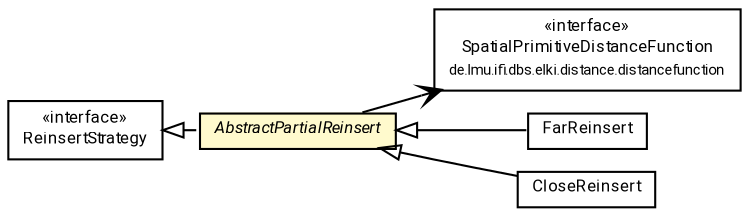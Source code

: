 #!/usr/local/bin/dot
#
# Class diagram 
# Generated by UMLGraph version R5_7_2-60-g0e99a6 (http://www.spinellis.gr/umlgraph/)
#

digraph G {
	graph [fontnames="svg"]
	edge [fontname="Roboto",fontsize=7,labelfontname="Roboto",labelfontsize=7,color="black"];
	node [fontname="Roboto",fontcolor="black",fontsize=8,shape=plaintext,margin=0,width=0,height=0];
	nodesep=0.15;
	ranksep=0.25;
	rankdir=LR;
	// de.lmu.ifi.dbs.elki.distance.distancefunction.SpatialPrimitiveDistanceFunction<V extends de.lmu.ifi.dbs.elki.data.spatial.SpatialComparable>
	c1244143 [label=<<table title="de.lmu.ifi.dbs.elki.distance.distancefunction.SpatialPrimitiveDistanceFunction" border="0" cellborder="1" cellspacing="0" cellpadding="2" href="../../../../../../distance/distancefunction/SpatialPrimitiveDistanceFunction.html" target="_parent">
		<tr><td><table border="0" cellspacing="0" cellpadding="1">
		<tr><td align="center" balign="center"> &#171;interface&#187; </td></tr>
		<tr><td align="center" balign="center"> <font face="Roboto">SpatialPrimitiveDistanceFunction</font> </td></tr>
		<tr><td align="center" balign="center"> <font face="Roboto" point-size="7.0">de.lmu.ifi.dbs.elki.distance.distancefunction</font> </td></tr>
		</table></td></tr>
		</table>>, URL="../../../../../../distance/distancefunction/SpatialPrimitiveDistanceFunction.html"];
	// de.lmu.ifi.dbs.elki.index.tree.spatial.rstarvariants.strategies.reinsert.AbstractPartialReinsert
	c1245627 [label=<<table title="de.lmu.ifi.dbs.elki.index.tree.spatial.rstarvariants.strategies.reinsert.AbstractPartialReinsert" border="0" cellborder="1" cellspacing="0" cellpadding="2" bgcolor="lemonChiffon" href="AbstractPartialReinsert.html" target="_parent">
		<tr><td><table border="0" cellspacing="0" cellpadding="1">
		<tr><td align="center" balign="center"> <font face="Roboto"><i>AbstractPartialReinsert</i></font> </td></tr>
		</table></td></tr>
		</table>>, URL="AbstractPartialReinsert.html"];
	// de.lmu.ifi.dbs.elki.index.tree.spatial.rstarvariants.strategies.reinsert.FarReinsert
	c1245629 [label=<<table title="de.lmu.ifi.dbs.elki.index.tree.spatial.rstarvariants.strategies.reinsert.FarReinsert" border="0" cellborder="1" cellspacing="0" cellpadding="2" href="FarReinsert.html" target="_parent">
		<tr><td><table border="0" cellspacing="0" cellpadding="1">
		<tr><td align="center" balign="center"> <font face="Roboto">FarReinsert</font> </td></tr>
		</table></td></tr>
		</table>>, URL="FarReinsert.html"];
	// de.lmu.ifi.dbs.elki.index.tree.spatial.rstarvariants.strategies.reinsert.ReinsertStrategy
	c1245631 [label=<<table title="de.lmu.ifi.dbs.elki.index.tree.spatial.rstarvariants.strategies.reinsert.ReinsertStrategy" border="0" cellborder="1" cellspacing="0" cellpadding="2" href="ReinsertStrategy.html" target="_parent">
		<tr><td><table border="0" cellspacing="0" cellpadding="1">
		<tr><td align="center" balign="center"> &#171;interface&#187; </td></tr>
		<tr><td align="center" balign="center"> <font face="Roboto">ReinsertStrategy</font> </td></tr>
		</table></td></tr>
		</table>>, URL="ReinsertStrategy.html"];
	// de.lmu.ifi.dbs.elki.index.tree.spatial.rstarvariants.strategies.reinsert.CloseReinsert
	c1245632 [label=<<table title="de.lmu.ifi.dbs.elki.index.tree.spatial.rstarvariants.strategies.reinsert.CloseReinsert" border="0" cellborder="1" cellspacing="0" cellpadding="2" href="CloseReinsert.html" target="_parent">
		<tr><td><table border="0" cellspacing="0" cellpadding="1">
		<tr><td align="center" balign="center"> <font face="Roboto">CloseReinsert</font> </td></tr>
		</table></td></tr>
		</table>>, URL="CloseReinsert.html"];
	// de.lmu.ifi.dbs.elki.index.tree.spatial.rstarvariants.strategies.reinsert.AbstractPartialReinsert implements de.lmu.ifi.dbs.elki.index.tree.spatial.rstarvariants.strategies.reinsert.ReinsertStrategy
	c1245631 -> c1245627 [arrowtail=empty,style=dashed,dir=back,weight=9];
	// de.lmu.ifi.dbs.elki.index.tree.spatial.rstarvariants.strategies.reinsert.FarReinsert extends de.lmu.ifi.dbs.elki.index.tree.spatial.rstarvariants.strategies.reinsert.AbstractPartialReinsert
	c1245627 -> c1245629 [arrowtail=empty,dir=back,weight=10];
	// de.lmu.ifi.dbs.elki.index.tree.spatial.rstarvariants.strategies.reinsert.CloseReinsert extends de.lmu.ifi.dbs.elki.index.tree.spatial.rstarvariants.strategies.reinsert.AbstractPartialReinsert
	c1245627 -> c1245632 [arrowtail=empty,dir=back,weight=10];
	// de.lmu.ifi.dbs.elki.index.tree.spatial.rstarvariants.strategies.reinsert.AbstractPartialReinsert navassoc de.lmu.ifi.dbs.elki.distance.distancefunction.SpatialPrimitiveDistanceFunction<V extends de.lmu.ifi.dbs.elki.data.spatial.SpatialComparable>
	c1245627 -> c1244143 [arrowhead=open,weight=1];
}

